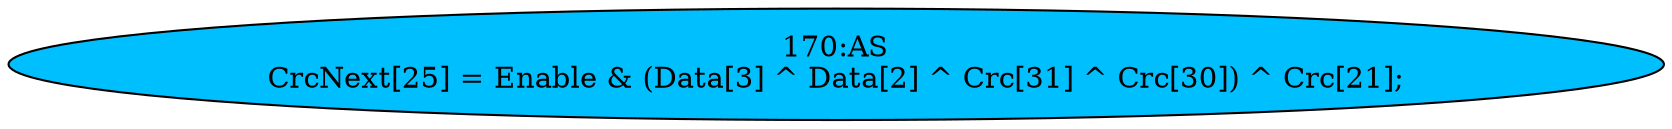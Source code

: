 strict digraph "" {
	node [label="\N"];
	"170:AS"	 [ast="<pyverilog.vparser.ast.Assign object at 0x7f417dccbb50>",
		def_var="['CrcNext']",
		fillcolor=deepskyblue,
		label="170:AS
CrcNext[25] = Enable & (Data[3] ^ Data[2] ^ Crc[31] ^ Crc[30]) ^ Crc[21];",
		statements="[]",
		style=filled,
		typ=Assign,
		use_var="['Enable', 'Data', 'Data', 'Crc', 'Crc', 'Crc']"];
}
